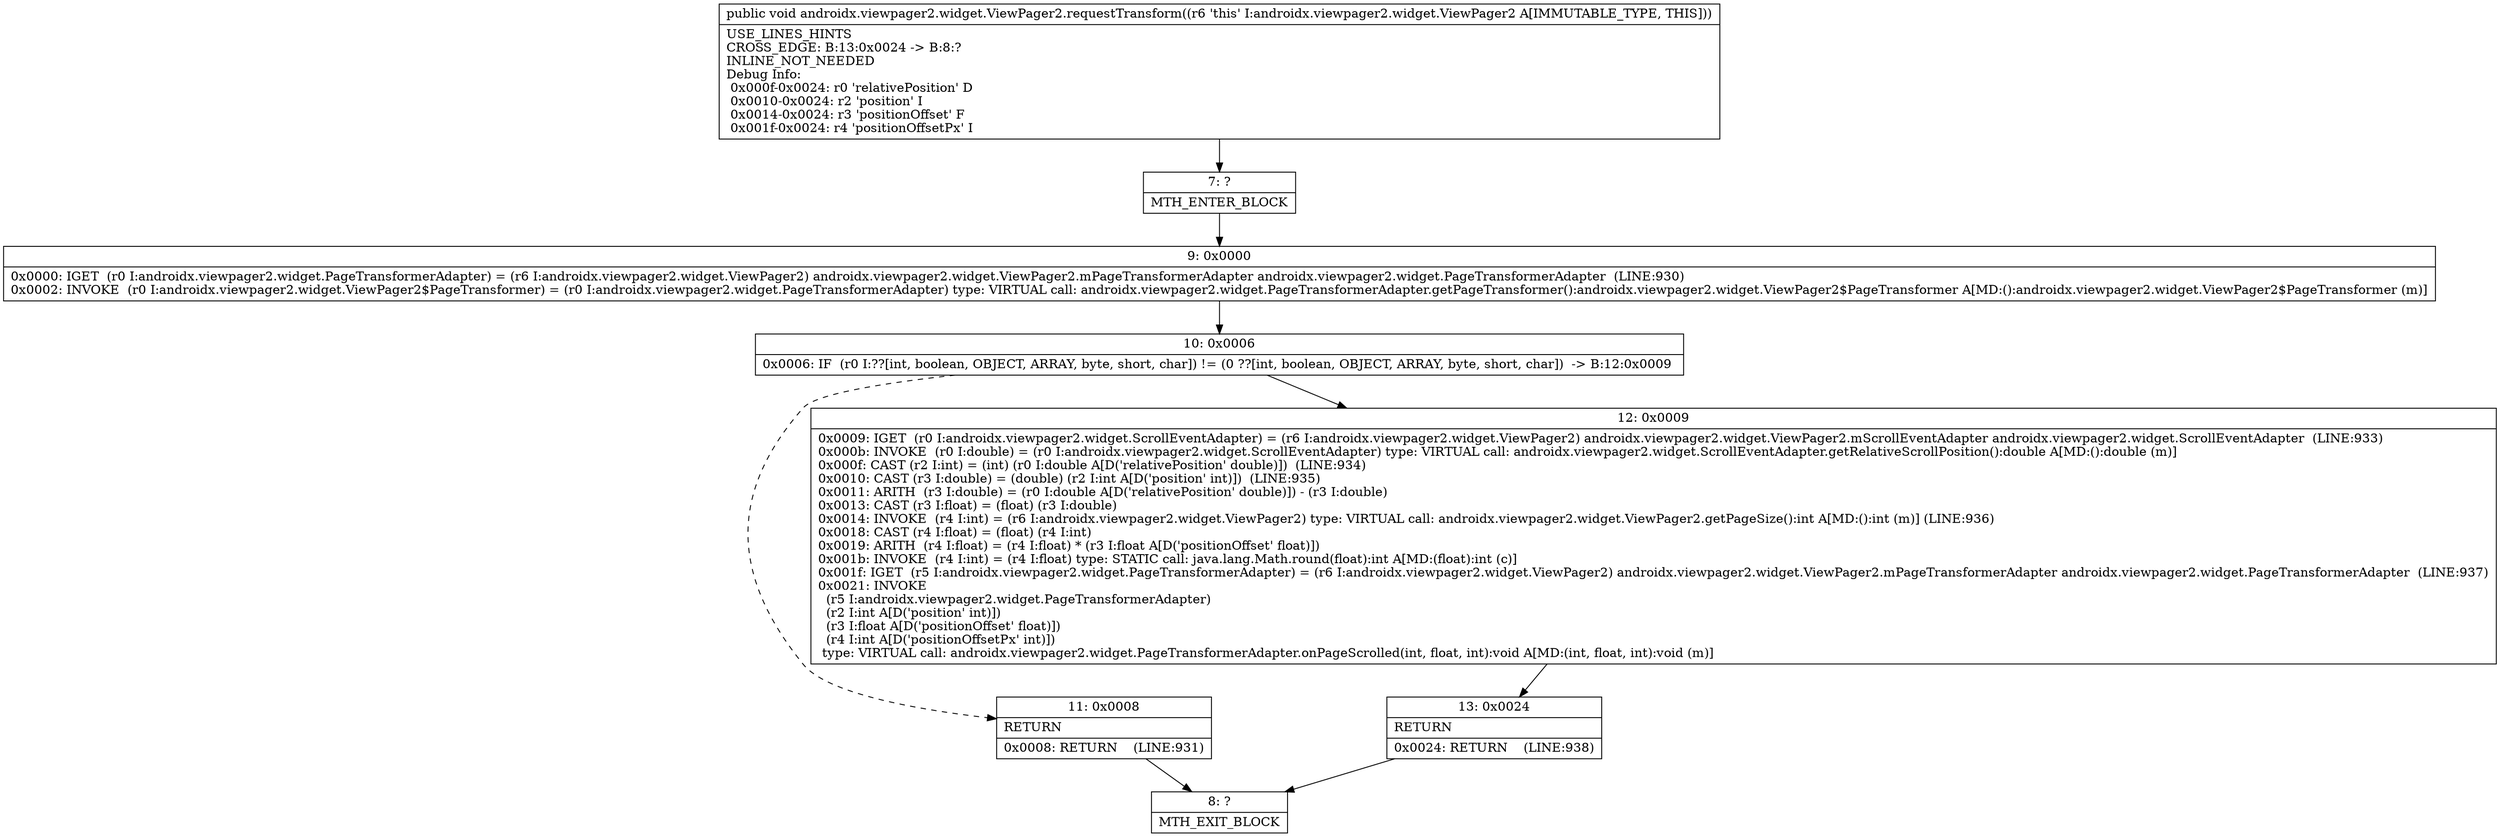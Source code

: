 digraph "CFG forandroidx.viewpager2.widget.ViewPager2.requestTransform()V" {
Node_7 [shape=record,label="{7\:\ ?|MTH_ENTER_BLOCK\l}"];
Node_9 [shape=record,label="{9\:\ 0x0000|0x0000: IGET  (r0 I:androidx.viewpager2.widget.PageTransformerAdapter) = (r6 I:androidx.viewpager2.widget.ViewPager2) androidx.viewpager2.widget.ViewPager2.mPageTransformerAdapter androidx.viewpager2.widget.PageTransformerAdapter  (LINE:930)\l0x0002: INVOKE  (r0 I:androidx.viewpager2.widget.ViewPager2$PageTransformer) = (r0 I:androidx.viewpager2.widget.PageTransformerAdapter) type: VIRTUAL call: androidx.viewpager2.widget.PageTransformerAdapter.getPageTransformer():androidx.viewpager2.widget.ViewPager2$PageTransformer A[MD:():androidx.viewpager2.widget.ViewPager2$PageTransformer (m)]\l}"];
Node_10 [shape=record,label="{10\:\ 0x0006|0x0006: IF  (r0 I:??[int, boolean, OBJECT, ARRAY, byte, short, char]) != (0 ??[int, boolean, OBJECT, ARRAY, byte, short, char])  \-\> B:12:0x0009 \l}"];
Node_11 [shape=record,label="{11\:\ 0x0008|RETURN\l|0x0008: RETURN    (LINE:931)\l}"];
Node_8 [shape=record,label="{8\:\ ?|MTH_EXIT_BLOCK\l}"];
Node_12 [shape=record,label="{12\:\ 0x0009|0x0009: IGET  (r0 I:androidx.viewpager2.widget.ScrollEventAdapter) = (r6 I:androidx.viewpager2.widget.ViewPager2) androidx.viewpager2.widget.ViewPager2.mScrollEventAdapter androidx.viewpager2.widget.ScrollEventAdapter  (LINE:933)\l0x000b: INVOKE  (r0 I:double) = (r0 I:androidx.viewpager2.widget.ScrollEventAdapter) type: VIRTUAL call: androidx.viewpager2.widget.ScrollEventAdapter.getRelativeScrollPosition():double A[MD:():double (m)]\l0x000f: CAST (r2 I:int) = (int) (r0 I:double A[D('relativePosition' double)])  (LINE:934)\l0x0010: CAST (r3 I:double) = (double) (r2 I:int A[D('position' int)])  (LINE:935)\l0x0011: ARITH  (r3 I:double) = (r0 I:double A[D('relativePosition' double)]) \- (r3 I:double) \l0x0013: CAST (r3 I:float) = (float) (r3 I:double) \l0x0014: INVOKE  (r4 I:int) = (r6 I:androidx.viewpager2.widget.ViewPager2) type: VIRTUAL call: androidx.viewpager2.widget.ViewPager2.getPageSize():int A[MD:():int (m)] (LINE:936)\l0x0018: CAST (r4 I:float) = (float) (r4 I:int) \l0x0019: ARITH  (r4 I:float) = (r4 I:float) * (r3 I:float A[D('positionOffset' float)]) \l0x001b: INVOKE  (r4 I:int) = (r4 I:float) type: STATIC call: java.lang.Math.round(float):int A[MD:(float):int (c)]\l0x001f: IGET  (r5 I:androidx.viewpager2.widget.PageTransformerAdapter) = (r6 I:androidx.viewpager2.widget.ViewPager2) androidx.viewpager2.widget.ViewPager2.mPageTransformerAdapter androidx.viewpager2.widget.PageTransformerAdapter  (LINE:937)\l0x0021: INVOKE  \l  (r5 I:androidx.viewpager2.widget.PageTransformerAdapter)\l  (r2 I:int A[D('position' int)])\l  (r3 I:float A[D('positionOffset' float)])\l  (r4 I:int A[D('positionOffsetPx' int)])\l type: VIRTUAL call: androidx.viewpager2.widget.PageTransformerAdapter.onPageScrolled(int, float, int):void A[MD:(int, float, int):void (m)]\l}"];
Node_13 [shape=record,label="{13\:\ 0x0024|RETURN\l|0x0024: RETURN    (LINE:938)\l}"];
MethodNode[shape=record,label="{public void androidx.viewpager2.widget.ViewPager2.requestTransform((r6 'this' I:androidx.viewpager2.widget.ViewPager2 A[IMMUTABLE_TYPE, THIS]))  | USE_LINES_HINTS\lCROSS_EDGE: B:13:0x0024 \-\> B:8:?\lINLINE_NOT_NEEDED\lDebug Info:\l  0x000f\-0x0024: r0 'relativePosition' D\l  0x0010\-0x0024: r2 'position' I\l  0x0014\-0x0024: r3 'positionOffset' F\l  0x001f\-0x0024: r4 'positionOffsetPx' I\l}"];
MethodNode -> Node_7;Node_7 -> Node_9;
Node_9 -> Node_10;
Node_10 -> Node_11[style=dashed];
Node_10 -> Node_12;
Node_11 -> Node_8;
Node_12 -> Node_13;
Node_13 -> Node_8;
}

